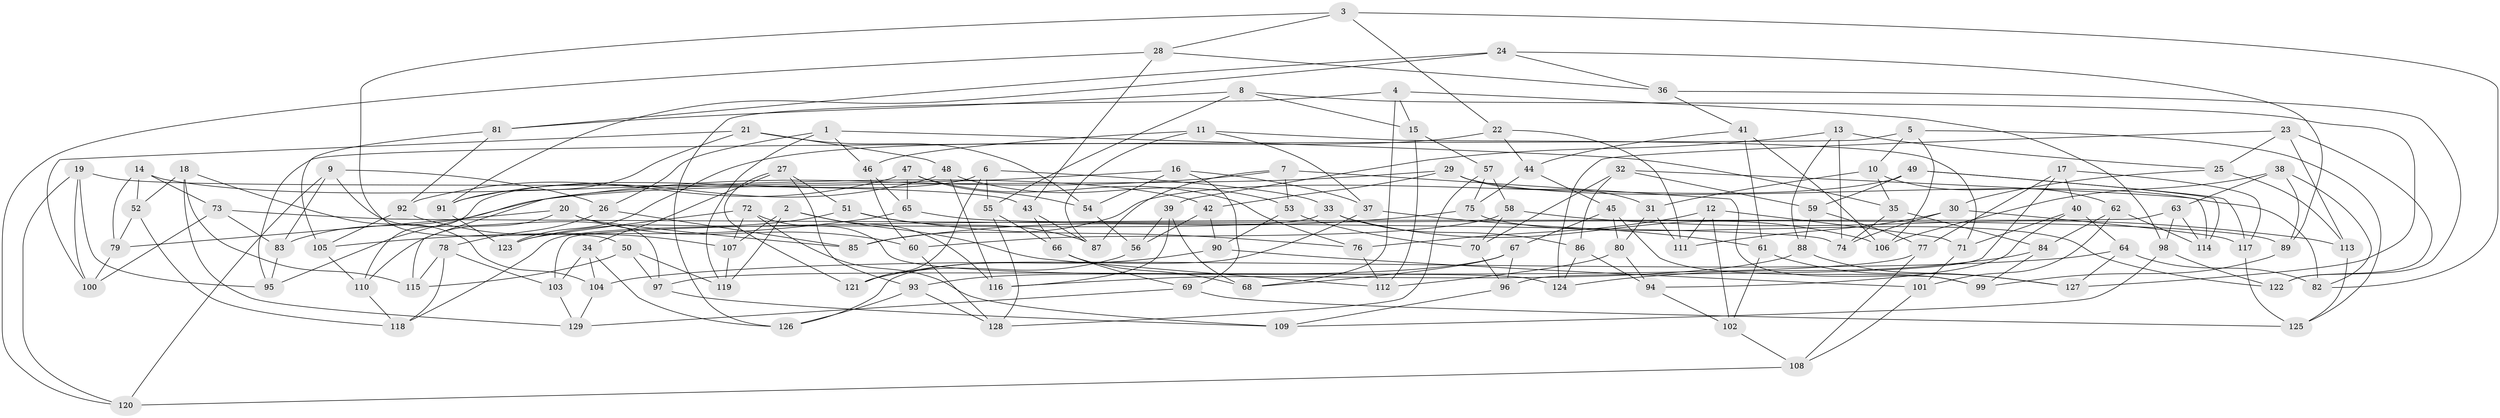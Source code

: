 // coarse degree distribution, {6: 0.4625, 3: 0.05, 4: 0.3375, 5: 0.15}
// Generated by graph-tools (version 1.1) at 2025/24/03/03/25 07:24:31]
// undirected, 129 vertices, 258 edges
graph export_dot {
graph [start="1"]
  node [color=gray90,style=filled];
  1;
  2;
  3;
  4;
  5;
  6;
  7;
  8;
  9;
  10;
  11;
  12;
  13;
  14;
  15;
  16;
  17;
  18;
  19;
  20;
  21;
  22;
  23;
  24;
  25;
  26;
  27;
  28;
  29;
  30;
  31;
  32;
  33;
  34;
  35;
  36;
  37;
  38;
  39;
  40;
  41;
  42;
  43;
  44;
  45;
  46;
  47;
  48;
  49;
  50;
  51;
  52;
  53;
  54;
  55;
  56;
  57;
  58;
  59;
  60;
  61;
  62;
  63;
  64;
  65;
  66;
  67;
  68;
  69;
  70;
  71;
  72;
  73;
  74;
  75;
  76;
  77;
  78;
  79;
  80;
  81;
  82;
  83;
  84;
  85;
  86;
  87;
  88;
  89;
  90;
  91;
  92;
  93;
  94;
  95;
  96;
  97;
  98;
  99;
  100;
  101;
  102;
  103;
  104;
  105;
  106;
  107;
  108;
  109;
  110;
  111;
  112;
  113;
  114;
  115;
  116;
  117;
  118;
  119;
  120;
  121;
  122;
  123;
  124;
  125;
  126;
  127;
  128;
  129;
  1 -- 26;
  1 -- 46;
  1 -- 35;
  1 -- 119;
  2 -- 119;
  2 -- 116;
  2 -- 107;
  2 -- 112;
  3 -- 28;
  3 -- 50;
  3 -- 82;
  3 -- 22;
  4 -- 15;
  4 -- 68;
  4 -- 98;
  4 -- 126;
  5 -- 106;
  5 -- 125;
  5 -- 95;
  5 -- 10;
  6 -- 121;
  6 -- 110;
  6 -- 55;
  6 -- 33;
  7 -- 87;
  7 -- 99;
  7 -- 95;
  7 -- 53;
  8 -- 55;
  8 -- 127;
  8 -- 81;
  8 -- 15;
  9 -- 97;
  9 -- 120;
  9 -- 26;
  9 -- 83;
  10 -- 62;
  10 -- 31;
  10 -- 35;
  11 -- 46;
  11 -- 37;
  11 -- 71;
  11 -- 87;
  12 -- 102;
  12 -- 76;
  12 -- 71;
  12 -- 111;
  13 -- 25;
  13 -- 88;
  13 -- 39;
  13 -- 74;
  14 -- 73;
  14 -- 52;
  14 -- 79;
  14 -- 42;
  15 -- 112;
  15 -- 57;
  16 -- 115;
  16 -- 69;
  16 -- 54;
  16 -- 37;
  17 -- 96;
  17 -- 77;
  17 -- 40;
  17 -- 117;
  18 -- 104;
  18 -- 52;
  18 -- 115;
  18 -- 129;
  19 -- 100;
  19 -- 95;
  19 -- 120;
  19 -- 43;
  20 -- 79;
  20 -- 60;
  20 -- 110;
  20 -- 85;
  21 -- 91;
  21 -- 100;
  21 -- 48;
  21 -- 54;
  22 -- 111;
  22 -- 44;
  22 -- 123;
  23 -- 124;
  23 -- 113;
  23 -- 122;
  23 -- 25;
  24 -- 89;
  24 -- 91;
  24 -- 81;
  24 -- 36;
  25 -- 30;
  25 -- 113;
  26 -- 78;
  26 -- 85;
  27 -- 51;
  27 -- 93;
  27 -- 34;
  27 -- 121;
  28 -- 120;
  28 -- 36;
  28 -- 43;
  29 -- 31;
  29 -- 82;
  29 -- 83;
  29 -- 42;
  30 -- 117;
  30 -- 74;
  30 -- 111;
  31 -- 111;
  31 -- 80;
  32 -- 59;
  32 -- 86;
  32 -- 114;
  32 -- 70;
  33 -- 86;
  33 -- 106;
  33 -- 118;
  34 -- 104;
  34 -- 103;
  34 -- 126;
  35 -- 74;
  35 -- 84;
  36 -- 122;
  36 -- 41;
  37 -- 126;
  37 -- 61;
  38 -- 82;
  38 -- 89;
  38 -- 106;
  38 -- 63;
  39 -- 68;
  39 -- 116;
  39 -- 56;
  40 -- 64;
  40 -- 94;
  40 -- 71;
  41 -- 61;
  41 -- 106;
  41 -- 44;
  42 -- 90;
  42 -- 56;
  43 -- 66;
  43 -- 87;
  44 -- 75;
  44 -- 45;
  45 -- 80;
  45 -- 99;
  45 -- 67;
  46 -- 60;
  46 -- 65;
  47 -- 92;
  47 -- 65;
  47 -- 54;
  47 -- 76;
  48 -- 53;
  48 -- 91;
  48 -- 116;
  49 -- 85;
  49 -- 59;
  49 -- 117;
  49 -- 114;
  50 -- 119;
  50 -- 97;
  50 -- 115;
  51 -- 76;
  51 -- 87;
  51 -- 123;
  52 -- 79;
  52 -- 118;
  53 -- 90;
  53 -- 70;
  54 -- 56;
  55 -- 66;
  55 -- 128;
  56 -- 121;
  57 -- 58;
  57 -- 75;
  57 -- 128;
  58 -- 60;
  58 -- 70;
  58 -- 113;
  59 -- 88;
  59 -- 77;
  60 -- 128;
  61 -- 102;
  61 -- 127;
  62 -- 114;
  62 -- 101;
  62 -- 84;
  63 -- 103;
  63 -- 98;
  63 -- 114;
  64 -- 82;
  64 -- 104;
  64 -- 127;
  65 -- 105;
  65 -- 89;
  66 -- 68;
  66 -- 69;
  67 -- 93;
  67 -- 96;
  67 -- 68;
  69 -- 129;
  69 -- 125;
  70 -- 96;
  71 -- 101;
  72 -- 124;
  72 -- 109;
  72 -- 107;
  72 -- 123;
  73 -- 74;
  73 -- 100;
  73 -- 83;
  75 -- 122;
  75 -- 85;
  76 -- 112;
  77 -- 108;
  77 -- 97;
  78 -- 103;
  78 -- 118;
  78 -- 115;
  79 -- 100;
  80 -- 94;
  80 -- 112;
  81 -- 105;
  81 -- 92;
  83 -- 95;
  84 -- 124;
  84 -- 99;
  86 -- 94;
  86 -- 124;
  88 -- 116;
  88 -- 127;
  89 -- 99;
  90 -- 101;
  90 -- 121;
  91 -- 123;
  92 -- 107;
  92 -- 105;
  93 -- 128;
  93 -- 126;
  94 -- 102;
  96 -- 109;
  97 -- 109;
  98 -- 122;
  98 -- 109;
  101 -- 108;
  102 -- 108;
  103 -- 129;
  104 -- 129;
  105 -- 110;
  107 -- 119;
  108 -- 120;
  110 -- 118;
  113 -- 125;
  117 -- 125;
}
